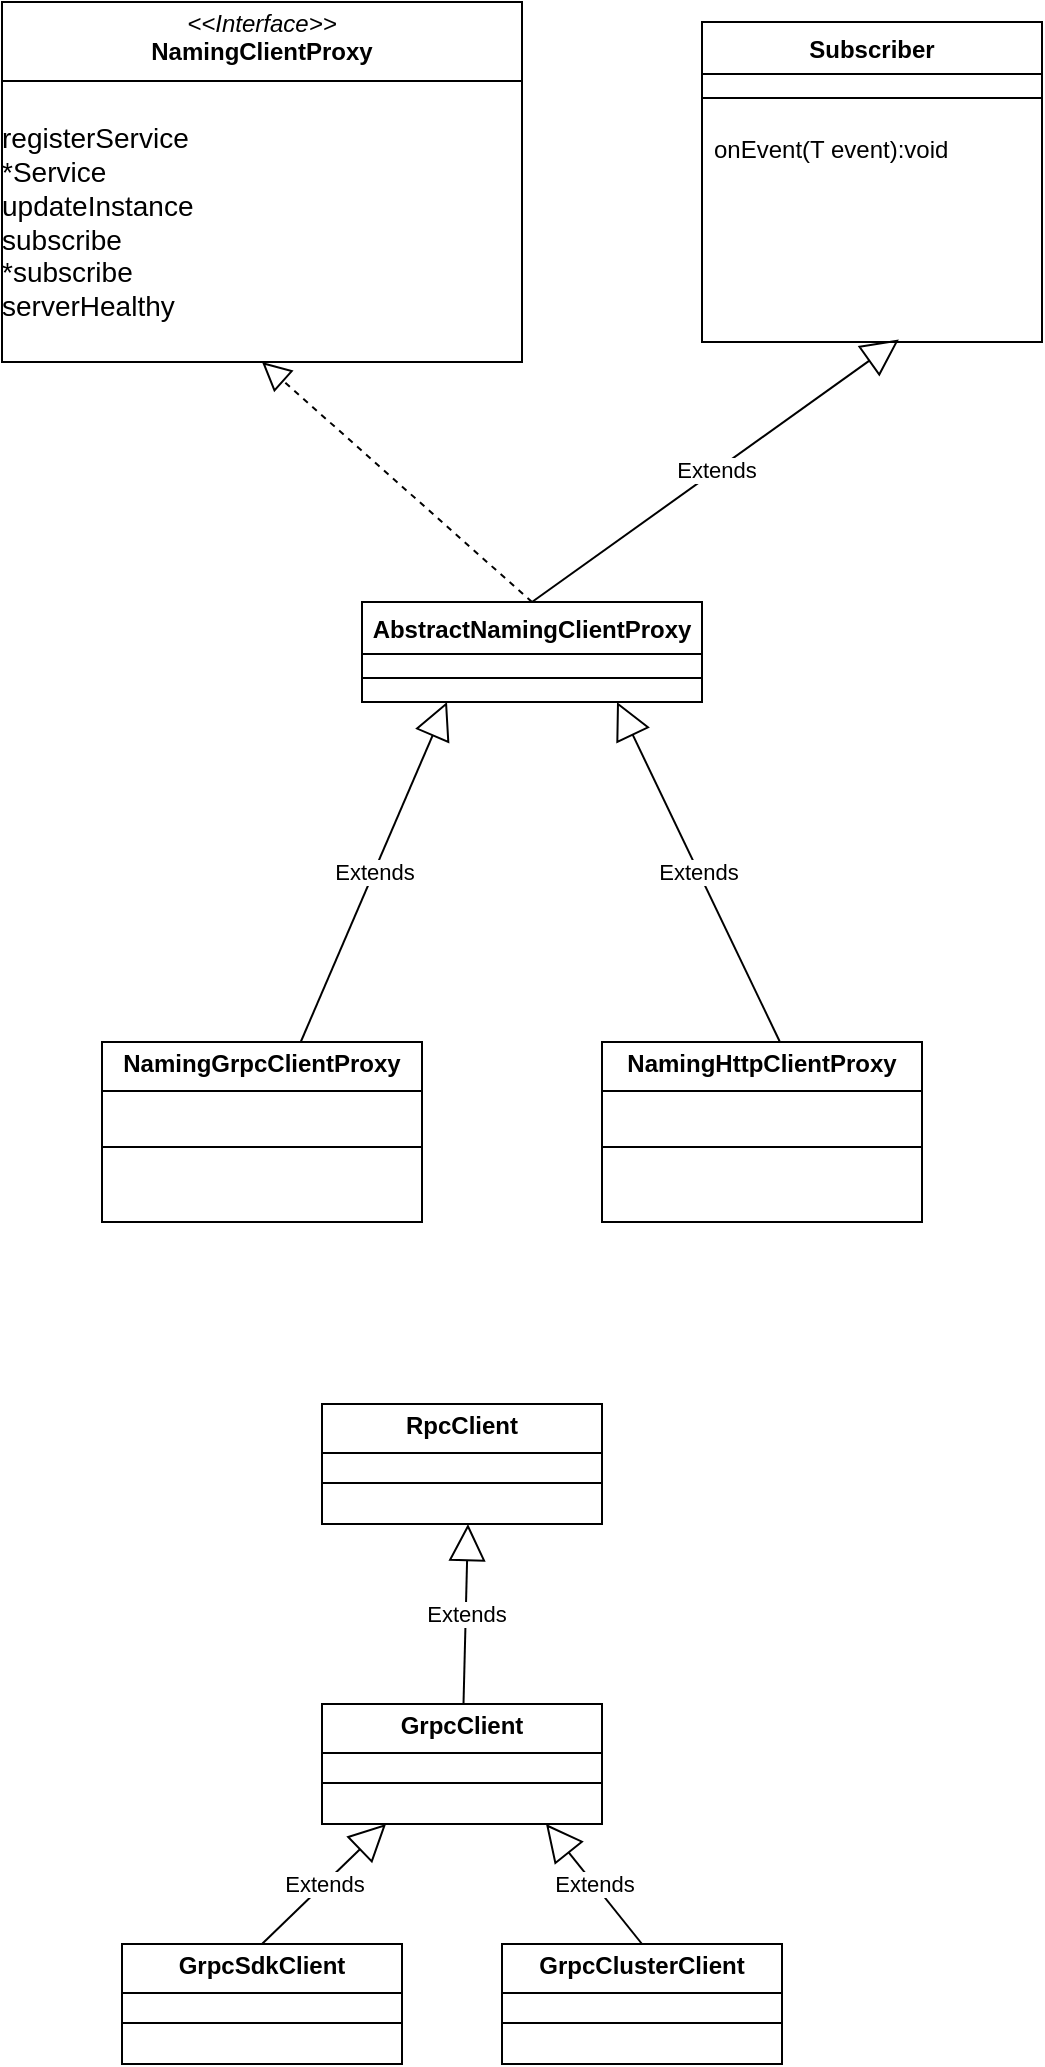 <mxfile version="26.2.9">
  <diagram id="C5RBs43oDa-KdzZeNtuy" name="Page-1">
    <mxGraphModel dx="1259" dy="815" grid="1" gridSize="10" guides="1" tooltips="1" connect="1" arrows="1" fold="1" page="1" pageScale="1" pageWidth="827" pageHeight="1169" math="0" shadow="0">
      <root>
        <mxCell id="WIyWlLk6GJQsqaUBKTNV-0" />
        <mxCell id="WIyWlLk6GJQsqaUBKTNV-1" parent="WIyWlLk6GJQsqaUBKTNV-0" />
        <mxCell id="M6_s3MVcLvhANFtXxjL7-4" value="&lt;p style=&quot;margin:0px;margin-top:4px;text-align:center;&quot;&gt;&lt;i&gt;&amp;lt;&amp;lt;Interface&amp;gt;&amp;gt;&lt;/i&gt;&lt;br&gt;&lt;b&gt;NamingClientProxy&lt;/b&gt;&lt;/p&gt;&lt;hr size=&quot;1&quot; style=&quot;border-style:solid;&quot;&gt;&lt;p style=&quot;margin:0px;margin-left:4px;&quot;&gt;&lt;br&gt;&lt;/p&gt;&lt;font style=&quot;font-size: 14px;&quot;&gt;registerService&lt;/font&gt;&lt;div&gt;&lt;font style=&quot;font-size: 14px;&quot;&gt;*Service&lt;/font&gt;&lt;/div&gt;&lt;div&gt;&lt;font style=&quot;font-size: 14px;&quot;&gt;updateInstance&lt;/font&gt;&lt;/div&gt;&lt;div&gt;&lt;div&gt;&lt;font style=&quot;font-size: 14px;&quot;&gt;subscribe&lt;/font&gt;&lt;/div&gt;&lt;div&gt;&lt;font style=&quot;font-size: 14px;&quot;&gt;*subscribe&lt;/font&gt;&lt;/div&gt;&lt;div&gt;&lt;font style=&quot;font-size: 14px;&quot;&gt;serverHealthy&lt;/font&gt;&lt;/div&gt;&lt;/div&gt;&lt;div&gt;&lt;font style=&quot;font-size: 14px;&quot;&gt;&lt;br&gt;&lt;/font&gt;&lt;/div&gt;&lt;div&gt;&lt;font style=&quot;font-size: 14px;&quot;&gt;&lt;br&gt;&lt;/font&gt;&lt;/div&gt;&lt;div&gt;&lt;br&gt;&lt;/div&gt;" style="verticalAlign=top;align=left;overflow=fill;html=1;whiteSpace=wrap;" parent="WIyWlLk6GJQsqaUBKTNV-1" vertex="1">
          <mxGeometry x="190" y="60" width="260" height="180" as="geometry" />
        </mxCell>
        <mxCell id="M6_s3MVcLvhANFtXxjL7-6" value="&lt;b&gt;Subscriber&lt;/b&gt;" style="swimlane;fontStyle=1;align=center;verticalAlign=top;childLayout=stackLayout;horizontal=1;startSize=26;horizontalStack=0;resizeParent=1;resizeParentMax=0;resizeLast=0;collapsible=1;marginBottom=0;whiteSpace=wrap;html=1;" parent="WIyWlLk6GJQsqaUBKTNV-1" vertex="1">
          <mxGeometry x="540" y="70" width="170" height="160" as="geometry" />
        </mxCell>
        <mxCell id="M6_s3MVcLvhANFtXxjL7-8" value="" style="line;strokeWidth=1;fillColor=none;align=left;verticalAlign=middle;spacingTop=-1;spacingLeft=3;spacingRight=3;rotatable=0;labelPosition=right;points=[];portConstraint=eastwest;strokeColor=inherit;" parent="M6_s3MVcLvhANFtXxjL7-6" vertex="1">
          <mxGeometry y="26" width="170" height="24" as="geometry" />
        </mxCell>
        <mxCell id="M6_s3MVcLvhANFtXxjL7-9" value="onEvent(T event):void" style="text;strokeColor=none;fillColor=none;align=left;verticalAlign=top;spacingLeft=4;spacingRight=4;overflow=hidden;rotatable=0;points=[[0,0.5],[1,0.5]];portConstraint=eastwest;whiteSpace=wrap;html=1;" parent="M6_s3MVcLvhANFtXxjL7-6" vertex="1">
          <mxGeometry y="50" width="170" height="110" as="geometry" />
        </mxCell>
        <mxCell id="M6_s3MVcLvhANFtXxjL7-10" value="&lt;b&gt;AbstractNamingClientProxy&lt;/b&gt;" style="swimlane;fontStyle=1;align=center;verticalAlign=top;childLayout=stackLayout;horizontal=1;startSize=26;horizontalStack=0;resizeParent=1;resizeParentMax=0;resizeLast=0;collapsible=1;marginBottom=0;whiteSpace=wrap;html=1;" parent="WIyWlLk6GJQsqaUBKTNV-1" vertex="1">
          <mxGeometry x="370" y="360" width="170" height="50" as="geometry" />
        </mxCell>
        <mxCell id="M6_s3MVcLvhANFtXxjL7-11" value="" style="line;strokeWidth=1;fillColor=none;align=left;verticalAlign=middle;spacingTop=-1;spacingLeft=3;spacingRight=3;rotatable=0;labelPosition=right;points=[];portConstraint=eastwest;strokeColor=inherit;" parent="M6_s3MVcLvhANFtXxjL7-10" vertex="1">
          <mxGeometry y="26" width="170" height="24" as="geometry" />
        </mxCell>
        <mxCell id="FPygsvrg6T4jdDTbAGiG-0" value="" style="endArrow=block;dashed=1;endFill=0;endSize=12;html=1;rounded=0;entryX=0.5;entryY=1;entryDx=0;entryDy=0;exitX=0.5;exitY=0;exitDx=0;exitDy=0;" edge="1" parent="WIyWlLk6GJQsqaUBKTNV-1" source="M6_s3MVcLvhANFtXxjL7-10" target="M6_s3MVcLvhANFtXxjL7-4">
          <mxGeometry width="160" relative="1" as="geometry">
            <mxPoint x="170" y="390" as="sourcePoint" />
            <mxPoint x="330" y="390" as="targetPoint" />
          </mxGeometry>
        </mxCell>
        <mxCell id="FPygsvrg6T4jdDTbAGiG-1" value="Extends" style="endArrow=block;endSize=16;endFill=0;html=1;rounded=0;entryX=0.579;entryY=0.989;entryDx=0;entryDy=0;entryPerimeter=0;exitX=0.5;exitY=0;exitDx=0;exitDy=0;" edge="1" parent="WIyWlLk6GJQsqaUBKTNV-1" source="M6_s3MVcLvhANFtXxjL7-10" target="M6_s3MVcLvhANFtXxjL7-9">
          <mxGeometry width="160" relative="1" as="geometry">
            <mxPoint x="170" y="390" as="sourcePoint" />
            <mxPoint x="330" y="390" as="targetPoint" />
          </mxGeometry>
        </mxCell>
        <mxCell id="FPygsvrg6T4jdDTbAGiG-4" value="Extends" style="endArrow=block;endSize=16;endFill=0;html=1;rounded=0;entryX=0.25;entryY=1;entryDx=0;entryDy=0;" edge="1" parent="WIyWlLk6GJQsqaUBKTNV-1" source="FPygsvrg6T4jdDTbAGiG-8" target="M6_s3MVcLvhANFtXxjL7-10">
          <mxGeometry width="160" relative="1" as="geometry">
            <mxPoint x="298.78" y="562.635" as="sourcePoint" />
            <mxPoint x="330" y="390" as="targetPoint" />
          </mxGeometry>
        </mxCell>
        <mxCell id="FPygsvrg6T4jdDTbAGiG-6" value="Extends" style="endArrow=block;endSize=16;endFill=0;html=1;rounded=0;entryX=0.75;entryY=1;entryDx=0;entryDy=0;exitX=0.555;exitY=-0.004;exitDx=0;exitDy=0;exitPerimeter=0;" edge="1" parent="WIyWlLk6GJQsqaUBKTNV-1" source="FPygsvrg6T4jdDTbAGiG-10" target="M6_s3MVcLvhANFtXxjL7-10">
          <mxGeometry width="160" relative="1" as="geometry">
            <mxPoint x="608.539" y="560" as="sourcePoint" />
            <mxPoint x="521" y="420" as="targetPoint" />
          </mxGeometry>
        </mxCell>
        <mxCell id="FPygsvrg6T4jdDTbAGiG-8" value="&lt;p style=&quot;margin:0px;margin-top:4px;text-align:center;&quot;&gt;&lt;b&gt;NamingGrpcClientProxy&lt;/b&gt;&lt;/p&gt;&lt;hr size=&quot;1&quot; style=&quot;border-style:solid;&quot;&gt;&lt;p style=&quot;margin:0px;margin-left:4px;&quot;&gt;&lt;br&gt;&lt;/p&gt;&lt;hr size=&quot;1&quot; style=&quot;border-style:solid;&quot;&gt;&lt;p style=&quot;margin:0px;margin-left:4px;&quot;&gt;&lt;br&gt;&lt;/p&gt;" style="verticalAlign=top;align=left;overflow=fill;html=1;whiteSpace=wrap;" vertex="1" parent="WIyWlLk6GJQsqaUBKTNV-1">
          <mxGeometry x="240" y="580" width="160" height="90" as="geometry" />
        </mxCell>
        <mxCell id="FPygsvrg6T4jdDTbAGiG-10" value="&lt;p style=&quot;margin:0px;margin-top:4px;text-align:center;&quot;&gt;&lt;b style=&quot;color: rgb(0, 0, 0);&quot;&gt;NamingHttpClientProxy&lt;/b&gt;&lt;/p&gt;&lt;hr size=&quot;1&quot; style=&quot;border-style:solid;&quot;&gt;&lt;p style=&quot;margin:0px;margin-left:4px;&quot;&gt;&lt;br&gt;&lt;/p&gt;&lt;hr size=&quot;1&quot; style=&quot;border-style:solid;&quot;&gt;&lt;p style=&quot;margin:0px;margin-left:4px;&quot;&gt;&lt;br&gt;&lt;/p&gt;" style="verticalAlign=top;align=left;overflow=fill;html=1;whiteSpace=wrap;" vertex="1" parent="WIyWlLk6GJQsqaUBKTNV-1">
          <mxGeometry x="490" y="580" width="160" height="90" as="geometry" />
        </mxCell>
        <mxCell id="FPygsvrg6T4jdDTbAGiG-11" value="&lt;p style=&quot;margin:0px;margin-top:4px;text-align:center;&quot;&gt;&lt;b&gt;RpcClient&lt;/b&gt;&lt;/p&gt;&lt;hr size=&quot;1&quot; style=&quot;border-style:solid;&quot;&gt;&lt;div style=&quot;height:2px;&quot;&gt;&lt;/div&gt;&lt;hr size=&quot;1&quot; style=&quot;border-style:solid;&quot;&gt;&lt;div style=&quot;height:2px;&quot;&gt;&lt;/div&gt;" style="verticalAlign=top;align=left;overflow=fill;html=1;whiteSpace=wrap;" vertex="1" parent="WIyWlLk6GJQsqaUBKTNV-1">
          <mxGeometry x="350" y="761" width="140" height="60" as="geometry" />
        </mxCell>
        <mxCell id="FPygsvrg6T4jdDTbAGiG-12" value="&lt;p style=&quot;margin:0px;margin-top:4px;text-align:center;&quot;&gt;&lt;b&gt;GrpcClient&lt;/b&gt;&lt;/p&gt;&lt;hr size=&quot;1&quot; style=&quot;border-style:solid;&quot;&gt;&lt;div style=&quot;height:2px;&quot;&gt;&lt;/div&gt;&lt;hr size=&quot;1&quot; style=&quot;border-style:solid;&quot;&gt;&lt;div style=&quot;height:2px;&quot;&gt;&lt;/div&gt;" style="verticalAlign=top;align=left;overflow=fill;html=1;whiteSpace=wrap;" vertex="1" parent="WIyWlLk6GJQsqaUBKTNV-1">
          <mxGeometry x="350" y="911" width="140" height="60" as="geometry" />
        </mxCell>
        <mxCell id="FPygsvrg6T4jdDTbAGiG-13" value="Extends" style="endArrow=block;endSize=16;endFill=0;html=1;rounded=0;entryX=0.579;entryY=0.989;entryDx=0;entryDy=0;entryPerimeter=0;" edge="1" parent="WIyWlLk6GJQsqaUBKTNV-1" source="FPygsvrg6T4jdDTbAGiG-12">
          <mxGeometry width="160" relative="1" as="geometry">
            <mxPoint x="240" y="952" as="sourcePoint" />
            <mxPoint x="423" y="821" as="targetPoint" />
          </mxGeometry>
        </mxCell>
        <mxCell id="FPygsvrg6T4jdDTbAGiG-14" value="&lt;p style=&quot;margin:0px;margin-top:4px;text-align:center;&quot;&gt;&lt;b&gt;GrpcSdkClient&lt;/b&gt;&lt;/p&gt;&lt;hr size=&quot;1&quot; style=&quot;border-style:solid;&quot;&gt;&lt;div style=&quot;height:2px;&quot;&gt;&lt;/div&gt;&lt;hr size=&quot;1&quot; style=&quot;border-style:solid;&quot;&gt;&lt;div style=&quot;height:2px;&quot;&gt;&lt;/div&gt;" style="verticalAlign=top;align=left;overflow=fill;html=1;whiteSpace=wrap;" vertex="1" parent="WIyWlLk6GJQsqaUBKTNV-1">
          <mxGeometry x="250" y="1031" width="140" height="60" as="geometry" />
        </mxCell>
        <mxCell id="FPygsvrg6T4jdDTbAGiG-15" value="&lt;p style=&quot;margin:0px;margin-top:4px;text-align:center;&quot;&gt;&lt;b&gt;GrpcClusterClient&lt;/b&gt;&lt;/p&gt;&lt;hr size=&quot;1&quot; style=&quot;border-style:solid;&quot;&gt;&lt;div style=&quot;height:2px;&quot;&gt;&lt;/div&gt;&lt;hr size=&quot;1&quot; style=&quot;border-style:solid;&quot;&gt;&lt;div style=&quot;height:2px;&quot;&gt;&lt;/div&gt;" style="verticalAlign=top;align=left;overflow=fill;html=1;whiteSpace=wrap;" vertex="1" parent="WIyWlLk6GJQsqaUBKTNV-1">
          <mxGeometry x="440" y="1031" width="140" height="60" as="geometry" />
        </mxCell>
        <mxCell id="FPygsvrg6T4jdDTbAGiG-17" value="Extends" style="endArrow=block;endSize=16;endFill=0;html=1;rounded=0;entryX=0.579;entryY=0.989;entryDx=0;entryDy=0;entryPerimeter=0;exitX=0.5;exitY=0;exitDx=0;exitDy=0;" edge="1" parent="WIyWlLk6GJQsqaUBKTNV-1" source="FPygsvrg6T4jdDTbAGiG-14">
          <mxGeometry width="160" relative="1" as="geometry">
            <mxPoint x="380" y="1061" as="sourcePoint" />
            <mxPoint x="382" y="971" as="targetPoint" />
          </mxGeometry>
        </mxCell>
        <mxCell id="FPygsvrg6T4jdDTbAGiG-18" value="Extends" style="endArrow=block;endSize=16;endFill=0;html=1;rounded=0;entryX=0.579;entryY=0.989;entryDx=0;entryDy=0;entryPerimeter=0;exitX=0.5;exitY=0;exitDx=0;exitDy=0;" edge="1" parent="WIyWlLk6GJQsqaUBKTNV-1" source="FPygsvrg6T4jdDTbAGiG-15">
          <mxGeometry width="160" relative="1" as="geometry">
            <mxPoint x="460" y="1061" as="sourcePoint" />
            <mxPoint x="462" y="971" as="targetPoint" />
          </mxGeometry>
        </mxCell>
      </root>
    </mxGraphModel>
  </diagram>
</mxfile>
